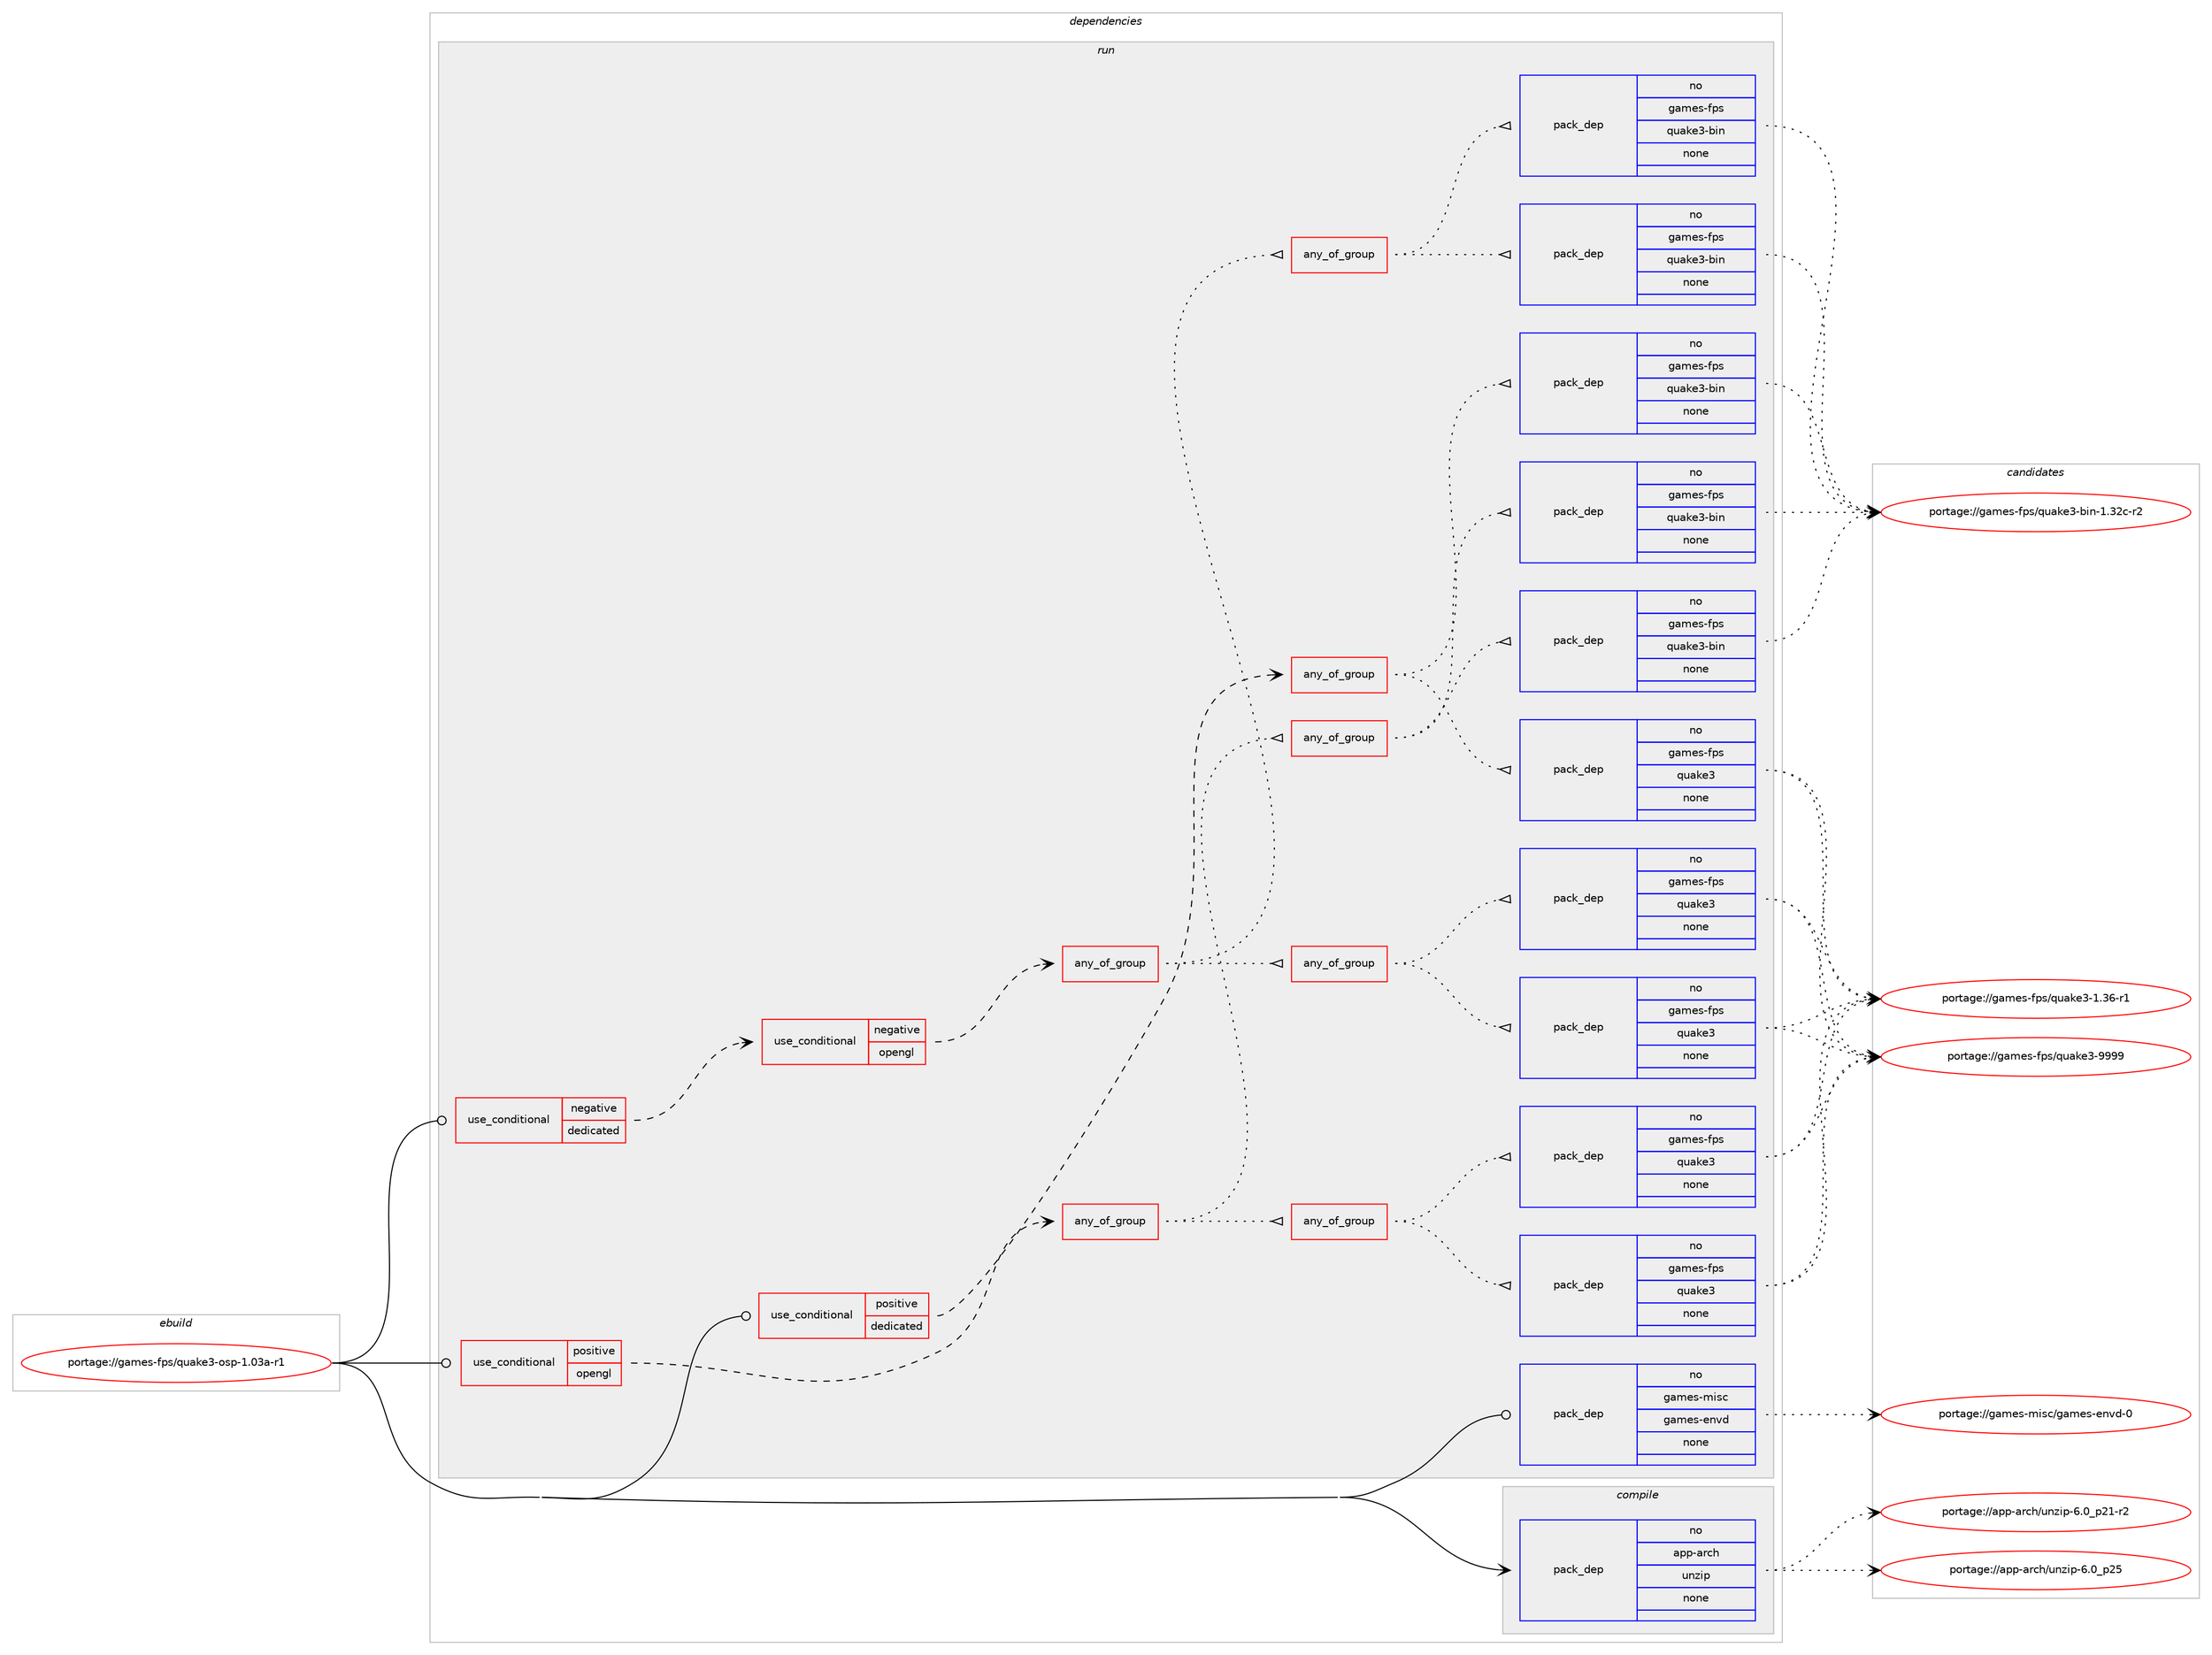 digraph prolog {

# *************
# Graph options
# *************

newrank=true;
concentrate=true;
compound=true;
graph [rankdir=LR,fontname=Helvetica,fontsize=10,ranksep=1.5];#, ranksep=2.5, nodesep=0.2];
edge  [arrowhead=vee];
node  [fontname=Helvetica,fontsize=10];

# **********
# The ebuild
# **********

subgraph cluster_leftcol {
color=gray;
rank=same;
label=<<i>ebuild</i>>;
id [label="portage://games-fps/quake3-osp-1.03a-r1", color=red, width=4, href="../games-fps/quake3-osp-1.03a-r1.svg"];
}

# ****************
# The dependencies
# ****************

subgraph cluster_midcol {
color=gray;
label=<<i>dependencies</i>>;
subgraph cluster_compile {
fillcolor="#eeeeee";
style=filled;
label=<<i>compile</i>>;
subgraph pack196100 {
dependency273350 [label=<<TABLE BORDER="0" CELLBORDER="1" CELLSPACING="0" CELLPADDING="4" WIDTH="220"><TR><TD ROWSPAN="6" CELLPADDING="30">pack_dep</TD></TR><TR><TD WIDTH="110">no</TD></TR><TR><TD>app-arch</TD></TR><TR><TD>unzip</TD></TR><TR><TD>none</TD></TR><TR><TD></TD></TR></TABLE>>, shape=none, color=blue];
}
id:e -> dependency273350:w [weight=20,style="solid",arrowhead="vee"];
}
subgraph cluster_compileandrun {
fillcolor="#eeeeee";
style=filled;
label=<<i>compile and run</i>>;
}
subgraph cluster_run {
fillcolor="#eeeeee";
style=filled;
label=<<i>run</i>>;
subgraph cond73317 {
dependency273351 [label=<<TABLE BORDER="0" CELLBORDER="1" CELLSPACING="0" CELLPADDING="4"><TR><TD ROWSPAN="3" CELLPADDING="10">use_conditional</TD></TR><TR><TD>negative</TD></TR><TR><TD>dedicated</TD></TR></TABLE>>, shape=none, color=red];
subgraph cond73318 {
dependency273352 [label=<<TABLE BORDER="0" CELLBORDER="1" CELLSPACING="0" CELLPADDING="4"><TR><TD ROWSPAN="3" CELLPADDING="10">use_conditional</TD></TR><TR><TD>negative</TD></TR><TR><TD>opengl</TD></TR></TABLE>>, shape=none, color=red];
subgraph any3859 {
dependency273353 [label=<<TABLE BORDER="0" CELLBORDER="1" CELLSPACING="0" CELLPADDING="4"><TR><TD CELLPADDING="10">any_of_group</TD></TR></TABLE>>, shape=none, color=red];subgraph any3860 {
dependency273354 [label=<<TABLE BORDER="0" CELLBORDER="1" CELLSPACING="0" CELLPADDING="4"><TR><TD CELLPADDING="10">any_of_group</TD></TR></TABLE>>, shape=none, color=red];subgraph pack196101 {
dependency273355 [label=<<TABLE BORDER="0" CELLBORDER="1" CELLSPACING="0" CELLPADDING="4" WIDTH="220"><TR><TD ROWSPAN="6" CELLPADDING="30">pack_dep</TD></TR><TR><TD WIDTH="110">no</TD></TR><TR><TD>games-fps</TD></TR><TR><TD>quake3</TD></TR><TR><TD>none</TD></TR><TR><TD></TD></TR></TABLE>>, shape=none, color=blue];
}
dependency273354:e -> dependency273355:w [weight=20,style="dotted",arrowhead="oinv"];
subgraph pack196102 {
dependency273356 [label=<<TABLE BORDER="0" CELLBORDER="1" CELLSPACING="0" CELLPADDING="4" WIDTH="220"><TR><TD ROWSPAN="6" CELLPADDING="30">pack_dep</TD></TR><TR><TD WIDTH="110">no</TD></TR><TR><TD>games-fps</TD></TR><TR><TD>quake3</TD></TR><TR><TD>none</TD></TR><TR><TD></TD></TR></TABLE>>, shape=none, color=blue];
}
dependency273354:e -> dependency273356:w [weight=20,style="dotted",arrowhead="oinv"];
}
dependency273353:e -> dependency273354:w [weight=20,style="dotted",arrowhead="oinv"];
subgraph any3861 {
dependency273357 [label=<<TABLE BORDER="0" CELLBORDER="1" CELLSPACING="0" CELLPADDING="4"><TR><TD CELLPADDING="10">any_of_group</TD></TR></TABLE>>, shape=none, color=red];subgraph pack196103 {
dependency273358 [label=<<TABLE BORDER="0" CELLBORDER="1" CELLSPACING="0" CELLPADDING="4" WIDTH="220"><TR><TD ROWSPAN="6" CELLPADDING="30">pack_dep</TD></TR><TR><TD WIDTH="110">no</TD></TR><TR><TD>games-fps</TD></TR><TR><TD>quake3-bin</TD></TR><TR><TD>none</TD></TR><TR><TD></TD></TR></TABLE>>, shape=none, color=blue];
}
dependency273357:e -> dependency273358:w [weight=20,style="dotted",arrowhead="oinv"];
subgraph pack196104 {
dependency273359 [label=<<TABLE BORDER="0" CELLBORDER="1" CELLSPACING="0" CELLPADDING="4" WIDTH="220"><TR><TD ROWSPAN="6" CELLPADDING="30">pack_dep</TD></TR><TR><TD WIDTH="110">no</TD></TR><TR><TD>games-fps</TD></TR><TR><TD>quake3-bin</TD></TR><TR><TD>none</TD></TR><TR><TD></TD></TR></TABLE>>, shape=none, color=blue];
}
dependency273357:e -> dependency273359:w [weight=20,style="dotted",arrowhead="oinv"];
}
dependency273353:e -> dependency273357:w [weight=20,style="dotted",arrowhead="oinv"];
}
dependency273352:e -> dependency273353:w [weight=20,style="dashed",arrowhead="vee"];
}
dependency273351:e -> dependency273352:w [weight=20,style="dashed",arrowhead="vee"];
}
id:e -> dependency273351:w [weight=20,style="solid",arrowhead="odot"];
subgraph cond73319 {
dependency273360 [label=<<TABLE BORDER="0" CELLBORDER="1" CELLSPACING="0" CELLPADDING="4"><TR><TD ROWSPAN="3" CELLPADDING="10">use_conditional</TD></TR><TR><TD>positive</TD></TR><TR><TD>dedicated</TD></TR></TABLE>>, shape=none, color=red];
subgraph any3862 {
dependency273361 [label=<<TABLE BORDER="0" CELLBORDER="1" CELLSPACING="0" CELLPADDING="4"><TR><TD CELLPADDING="10">any_of_group</TD></TR></TABLE>>, shape=none, color=red];subgraph pack196105 {
dependency273362 [label=<<TABLE BORDER="0" CELLBORDER="1" CELLSPACING="0" CELLPADDING="4" WIDTH="220"><TR><TD ROWSPAN="6" CELLPADDING="30">pack_dep</TD></TR><TR><TD WIDTH="110">no</TD></TR><TR><TD>games-fps</TD></TR><TR><TD>quake3</TD></TR><TR><TD>none</TD></TR><TR><TD></TD></TR></TABLE>>, shape=none, color=blue];
}
dependency273361:e -> dependency273362:w [weight=20,style="dotted",arrowhead="oinv"];
subgraph pack196106 {
dependency273363 [label=<<TABLE BORDER="0" CELLBORDER="1" CELLSPACING="0" CELLPADDING="4" WIDTH="220"><TR><TD ROWSPAN="6" CELLPADDING="30">pack_dep</TD></TR><TR><TD WIDTH="110">no</TD></TR><TR><TD>games-fps</TD></TR><TR><TD>quake3-bin</TD></TR><TR><TD>none</TD></TR><TR><TD></TD></TR></TABLE>>, shape=none, color=blue];
}
dependency273361:e -> dependency273363:w [weight=20,style="dotted",arrowhead="oinv"];
}
dependency273360:e -> dependency273361:w [weight=20,style="dashed",arrowhead="vee"];
}
id:e -> dependency273360:w [weight=20,style="solid",arrowhead="odot"];
subgraph cond73320 {
dependency273364 [label=<<TABLE BORDER="0" CELLBORDER="1" CELLSPACING="0" CELLPADDING="4"><TR><TD ROWSPAN="3" CELLPADDING="10">use_conditional</TD></TR><TR><TD>positive</TD></TR><TR><TD>opengl</TD></TR></TABLE>>, shape=none, color=red];
subgraph any3863 {
dependency273365 [label=<<TABLE BORDER="0" CELLBORDER="1" CELLSPACING="0" CELLPADDING="4"><TR><TD CELLPADDING="10">any_of_group</TD></TR></TABLE>>, shape=none, color=red];subgraph any3864 {
dependency273366 [label=<<TABLE BORDER="0" CELLBORDER="1" CELLSPACING="0" CELLPADDING="4"><TR><TD CELLPADDING="10">any_of_group</TD></TR></TABLE>>, shape=none, color=red];subgraph pack196107 {
dependency273367 [label=<<TABLE BORDER="0" CELLBORDER="1" CELLSPACING="0" CELLPADDING="4" WIDTH="220"><TR><TD ROWSPAN="6" CELLPADDING="30">pack_dep</TD></TR><TR><TD WIDTH="110">no</TD></TR><TR><TD>games-fps</TD></TR><TR><TD>quake3</TD></TR><TR><TD>none</TD></TR><TR><TD></TD></TR></TABLE>>, shape=none, color=blue];
}
dependency273366:e -> dependency273367:w [weight=20,style="dotted",arrowhead="oinv"];
subgraph pack196108 {
dependency273368 [label=<<TABLE BORDER="0" CELLBORDER="1" CELLSPACING="0" CELLPADDING="4" WIDTH="220"><TR><TD ROWSPAN="6" CELLPADDING="30">pack_dep</TD></TR><TR><TD WIDTH="110">no</TD></TR><TR><TD>games-fps</TD></TR><TR><TD>quake3</TD></TR><TR><TD>none</TD></TR><TR><TD></TD></TR></TABLE>>, shape=none, color=blue];
}
dependency273366:e -> dependency273368:w [weight=20,style="dotted",arrowhead="oinv"];
}
dependency273365:e -> dependency273366:w [weight=20,style="dotted",arrowhead="oinv"];
subgraph any3865 {
dependency273369 [label=<<TABLE BORDER="0" CELLBORDER="1" CELLSPACING="0" CELLPADDING="4"><TR><TD CELLPADDING="10">any_of_group</TD></TR></TABLE>>, shape=none, color=red];subgraph pack196109 {
dependency273370 [label=<<TABLE BORDER="0" CELLBORDER="1" CELLSPACING="0" CELLPADDING="4" WIDTH="220"><TR><TD ROWSPAN="6" CELLPADDING="30">pack_dep</TD></TR><TR><TD WIDTH="110">no</TD></TR><TR><TD>games-fps</TD></TR><TR><TD>quake3-bin</TD></TR><TR><TD>none</TD></TR><TR><TD></TD></TR></TABLE>>, shape=none, color=blue];
}
dependency273369:e -> dependency273370:w [weight=20,style="dotted",arrowhead="oinv"];
subgraph pack196110 {
dependency273371 [label=<<TABLE BORDER="0" CELLBORDER="1" CELLSPACING="0" CELLPADDING="4" WIDTH="220"><TR><TD ROWSPAN="6" CELLPADDING="30">pack_dep</TD></TR><TR><TD WIDTH="110">no</TD></TR><TR><TD>games-fps</TD></TR><TR><TD>quake3-bin</TD></TR><TR><TD>none</TD></TR><TR><TD></TD></TR></TABLE>>, shape=none, color=blue];
}
dependency273369:e -> dependency273371:w [weight=20,style="dotted",arrowhead="oinv"];
}
dependency273365:e -> dependency273369:w [weight=20,style="dotted",arrowhead="oinv"];
}
dependency273364:e -> dependency273365:w [weight=20,style="dashed",arrowhead="vee"];
}
id:e -> dependency273364:w [weight=20,style="solid",arrowhead="odot"];
subgraph pack196111 {
dependency273372 [label=<<TABLE BORDER="0" CELLBORDER="1" CELLSPACING="0" CELLPADDING="4" WIDTH="220"><TR><TD ROWSPAN="6" CELLPADDING="30">pack_dep</TD></TR><TR><TD WIDTH="110">no</TD></TR><TR><TD>games-misc</TD></TR><TR><TD>games-envd</TD></TR><TR><TD>none</TD></TR><TR><TD></TD></TR></TABLE>>, shape=none, color=blue];
}
id:e -> dependency273372:w [weight=20,style="solid",arrowhead="odot"];
}
}

# **************
# The candidates
# **************

subgraph cluster_choices {
rank=same;
color=gray;
label=<<i>candidates</i>>;

subgraph choice196100 {
color=black;
nodesep=1;
choiceportage9711211245971149910447117110122105112455446489511250494511450 [label="portage://app-arch/unzip-6.0_p21-r2", color=red, width=4,href="../app-arch/unzip-6.0_p21-r2.svg"];
choiceportage971121124597114991044711711012210511245544648951125053 [label="portage://app-arch/unzip-6.0_p25", color=red, width=4,href="../app-arch/unzip-6.0_p25.svg"];
dependency273350:e -> choiceportage9711211245971149910447117110122105112455446489511250494511450:w [style=dotted,weight="100"];
dependency273350:e -> choiceportage971121124597114991044711711012210511245544648951125053:w [style=dotted,weight="100"];
}
subgraph choice196101 {
color=black;
nodesep=1;
choiceportage103971091011154510211211547113117971071015145494651544511449 [label="portage://games-fps/quake3-1.36-r1", color=red, width=4,href="../games-fps/quake3-1.36-r1.svg"];
choiceportage10397109101115451021121154711311797107101514557575757 [label="portage://games-fps/quake3-9999", color=red, width=4,href="../games-fps/quake3-9999.svg"];
dependency273355:e -> choiceportage103971091011154510211211547113117971071015145494651544511449:w [style=dotted,weight="100"];
dependency273355:e -> choiceportage10397109101115451021121154711311797107101514557575757:w [style=dotted,weight="100"];
}
subgraph choice196102 {
color=black;
nodesep=1;
choiceportage103971091011154510211211547113117971071015145494651544511449 [label="portage://games-fps/quake3-1.36-r1", color=red, width=4,href="../games-fps/quake3-1.36-r1.svg"];
choiceportage10397109101115451021121154711311797107101514557575757 [label="portage://games-fps/quake3-9999", color=red, width=4,href="../games-fps/quake3-9999.svg"];
dependency273356:e -> choiceportage103971091011154510211211547113117971071015145494651544511449:w [style=dotted,weight="100"];
dependency273356:e -> choiceportage10397109101115451021121154711311797107101514557575757:w [style=dotted,weight="100"];
}
subgraph choice196103 {
color=black;
nodesep=1;
choiceportage103971091011154510211211547113117971071015145981051104549465150994511450 [label="portage://games-fps/quake3-bin-1.32c-r2", color=red, width=4,href="../games-fps/quake3-bin-1.32c-r2.svg"];
dependency273358:e -> choiceportage103971091011154510211211547113117971071015145981051104549465150994511450:w [style=dotted,weight="100"];
}
subgraph choice196104 {
color=black;
nodesep=1;
choiceportage103971091011154510211211547113117971071015145981051104549465150994511450 [label="portage://games-fps/quake3-bin-1.32c-r2", color=red, width=4,href="../games-fps/quake3-bin-1.32c-r2.svg"];
dependency273359:e -> choiceportage103971091011154510211211547113117971071015145981051104549465150994511450:w [style=dotted,weight="100"];
}
subgraph choice196105 {
color=black;
nodesep=1;
choiceportage103971091011154510211211547113117971071015145494651544511449 [label="portage://games-fps/quake3-1.36-r1", color=red, width=4,href="../games-fps/quake3-1.36-r1.svg"];
choiceportage10397109101115451021121154711311797107101514557575757 [label="portage://games-fps/quake3-9999", color=red, width=4,href="../games-fps/quake3-9999.svg"];
dependency273362:e -> choiceportage103971091011154510211211547113117971071015145494651544511449:w [style=dotted,weight="100"];
dependency273362:e -> choiceportage10397109101115451021121154711311797107101514557575757:w [style=dotted,weight="100"];
}
subgraph choice196106 {
color=black;
nodesep=1;
choiceportage103971091011154510211211547113117971071015145981051104549465150994511450 [label="portage://games-fps/quake3-bin-1.32c-r2", color=red, width=4,href="../games-fps/quake3-bin-1.32c-r2.svg"];
dependency273363:e -> choiceportage103971091011154510211211547113117971071015145981051104549465150994511450:w [style=dotted,weight="100"];
}
subgraph choice196107 {
color=black;
nodesep=1;
choiceportage103971091011154510211211547113117971071015145494651544511449 [label="portage://games-fps/quake3-1.36-r1", color=red, width=4,href="../games-fps/quake3-1.36-r1.svg"];
choiceportage10397109101115451021121154711311797107101514557575757 [label="portage://games-fps/quake3-9999", color=red, width=4,href="../games-fps/quake3-9999.svg"];
dependency273367:e -> choiceportage103971091011154510211211547113117971071015145494651544511449:w [style=dotted,weight="100"];
dependency273367:e -> choiceportage10397109101115451021121154711311797107101514557575757:w [style=dotted,weight="100"];
}
subgraph choice196108 {
color=black;
nodesep=1;
choiceportage103971091011154510211211547113117971071015145494651544511449 [label="portage://games-fps/quake3-1.36-r1", color=red, width=4,href="../games-fps/quake3-1.36-r1.svg"];
choiceportage10397109101115451021121154711311797107101514557575757 [label="portage://games-fps/quake3-9999", color=red, width=4,href="../games-fps/quake3-9999.svg"];
dependency273368:e -> choiceportage103971091011154510211211547113117971071015145494651544511449:w [style=dotted,weight="100"];
dependency273368:e -> choiceportage10397109101115451021121154711311797107101514557575757:w [style=dotted,weight="100"];
}
subgraph choice196109 {
color=black;
nodesep=1;
choiceportage103971091011154510211211547113117971071015145981051104549465150994511450 [label="portage://games-fps/quake3-bin-1.32c-r2", color=red, width=4,href="../games-fps/quake3-bin-1.32c-r2.svg"];
dependency273370:e -> choiceportage103971091011154510211211547113117971071015145981051104549465150994511450:w [style=dotted,weight="100"];
}
subgraph choice196110 {
color=black;
nodesep=1;
choiceportage103971091011154510211211547113117971071015145981051104549465150994511450 [label="portage://games-fps/quake3-bin-1.32c-r2", color=red, width=4,href="../games-fps/quake3-bin-1.32c-r2.svg"];
dependency273371:e -> choiceportage103971091011154510211211547113117971071015145981051104549465150994511450:w [style=dotted,weight="100"];
}
subgraph choice196111 {
color=black;
nodesep=1;
choiceportage1039710910111545109105115994710397109101115451011101181004548 [label="portage://games-misc/games-envd-0", color=red, width=4,href="../games-misc/games-envd-0.svg"];
dependency273372:e -> choiceportage1039710910111545109105115994710397109101115451011101181004548:w [style=dotted,weight="100"];
}
}

}
